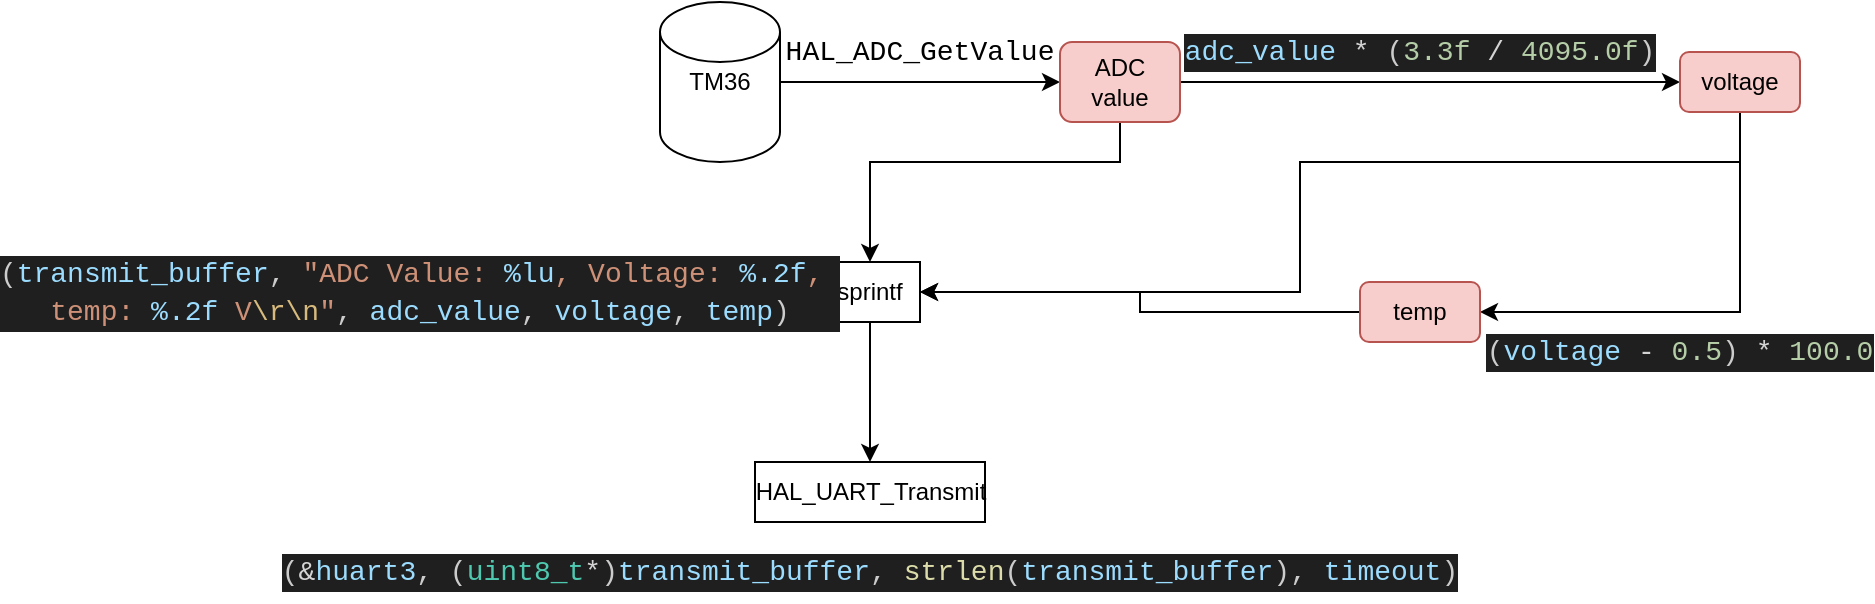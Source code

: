 <mxfile version="28.2.5">
  <diagram name="Page-1" id="hSHvdVfbZxq-006lwCOd">
    <mxGraphModel dx="2245" dy="794" grid="1" gridSize="10" guides="1" tooltips="1" connect="1" arrows="1" fold="1" page="1" pageScale="1" pageWidth="827" pageHeight="1169" math="0" shadow="0">
      <root>
        <mxCell id="0" />
        <mxCell id="1" parent="0" />
        <mxCell id="r0pP71fuE-R6v5kcMTjb-3" style="edgeStyle=orthogonalEdgeStyle;rounded=0;orthogonalLoop=1;jettySize=auto;html=1;" edge="1" parent="1" source="r0pP71fuE-R6v5kcMTjb-1" target="r0pP71fuE-R6v5kcMTjb-4">
          <mxGeometry relative="1" as="geometry">
            <mxPoint x="200" y="120" as="targetPoint" />
          </mxGeometry>
        </mxCell>
        <mxCell id="r0pP71fuE-R6v5kcMTjb-1" value="" style="shape=cylinder3;whiteSpace=wrap;html=1;boundedLbl=1;backgroundOutline=1;size=15;" vertex="1" parent="1">
          <mxGeometry x="80" y="80" width="60" height="80" as="geometry" />
        </mxCell>
        <mxCell id="r0pP71fuE-R6v5kcMTjb-2" value="TM36" style="text;html=1;align=center;verticalAlign=middle;whiteSpace=wrap;rounded=0;" vertex="1" parent="1">
          <mxGeometry x="80" y="105" width="60" height="30" as="geometry" />
        </mxCell>
        <mxCell id="r0pP71fuE-R6v5kcMTjb-8" style="edgeStyle=orthogonalEdgeStyle;rounded=0;orthogonalLoop=1;jettySize=auto;html=1;entryX=0;entryY=0.5;entryDx=0;entryDy=0;" edge="1" parent="1" source="r0pP71fuE-R6v5kcMTjb-4" target="r0pP71fuE-R6v5kcMTjb-7">
          <mxGeometry relative="1" as="geometry" />
        </mxCell>
        <mxCell id="r0pP71fuE-R6v5kcMTjb-14" style="edgeStyle=orthogonalEdgeStyle;rounded=0;orthogonalLoop=1;jettySize=auto;html=1;entryX=0.5;entryY=0;entryDx=0;entryDy=0;" edge="1" parent="1" source="r0pP71fuE-R6v5kcMTjb-4" target="r0pP71fuE-R6v5kcMTjb-13">
          <mxGeometry relative="1" as="geometry">
            <Array as="points">
              <mxPoint x="310" y="160" />
              <mxPoint x="185" y="160" />
            </Array>
          </mxGeometry>
        </mxCell>
        <mxCell id="r0pP71fuE-R6v5kcMTjb-4" value="ADC&lt;div&gt;value&lt;/div&gt;" style="rounded=1;whiteSpace=wrap;html=1;fillColor=#f8cecc;strokeColor=#b85450;" vertex="1" parent="1">
          <mxGeometry x="280" y="100" width="60" height="40" as="geometry" />
        </mxCell>
        <mxCell id="r0pP71fuE-R6v5kcMTjb-5" value="&lt;div style=&quot;font-family: Consolas, &amp;quot;Courier New&amp;quot;, monospace; font-size: 14px; line-height: 19px; white-space: pre;&quot;&gt;&lt;span style=&quot;background-color: rgb(255, 255, 255);&quot;&gt;&lt;font style=&quot;color: rgb(0, 0, 0);&quot;&gt;HAL_ADC_GetValue&lt;/font&gt;&lt;/span&gt;&lt;/div&gt;" style="text;html=1;align=center;verticalAlign=middle;whiteSpace=wrap;rounded=0;" vertex="1" parent="1">
          <mxGeometry x="180" y="90" width="60" height="30" as="geometry" />
        </mxCell>
        <mxCell id="r0pP71fuE-R6v5kcMTjb-11" style="edgeStyle=orthogonalEdgeStyle;rounded=0;orthogonalLoop=1;jettySize=auto;html=1;" edge="1" parent="1" source="r0pP71fuE-R6v5kcMTjb-7" target="r0pP71fuE-R6v5kcMTjb-10">
          <mxGeometry relative="1" as="geometry">
            <Array as="points">
              <mxPoint x="620" y="235" />
            </Array>
          </mxGeometry>
        </mxCell>
        <mxCell id="r0pP71fuE-R6v5kcMTjb-15" style="edgeStyle=orthogonalEdgeStyle;rounded=0;orthogonalLoop=1;jettySize=auto;html=1;entryX=1;entryY=0.5;entryDx=0;entryDy=0;" edge="1" parent="1" source="r0pP71fuE-R6v5kcMTjb-7" target="r0pP71fuE-R6v5kcMTjb-13">
          <mxGeometry relative="1" as="geometry">
            <Array as="points">
              <mxPoint x="620" y="160" />
              <mxPoint x="400" y="160" />
              <mxPoint x="400" y="225" />
            </Array>
          </mxGeometry>
        </mxCell>
        <mxCell id="r0pP71fuE-R6v5kcMTjb-7" value="voltage" style="rounded=1;whiteSpace=wrap;html=1;fillColor=#f8cecc;strokeColor=#b85450;" vertex="1" parent="1">
          <mxGeometry x="590" y="105" width="60" height="30" as="geometry" />
        </mxCell>
        <mxCell id="r0pP71fuE-R6v5kcMTjb-9" value="&lt;div style=&quot;color: rgb(204, 204, 204); background-color: rgb(31, 31, 31); font-family: Consolas, &amp;quot;Courier New&amp;quot;, monospace; font-size: 14px; line-height: 19px; white-space: pre;&quot;&gt;&lt;span style=&quot;color: rgb(156, 220, 254);&quot;&gt;adc_value&lt;/span&gt; &lt;span style=&quot;color: rgb(212, 212, 212);&quot;&gt;*&lt;/span&gt; (&lt;span style=&quot;color: rgb(181, 206, 168);&quot;&gt;3.3f&lt;/span&gt; &lt;span style=&quot;color: rgb(212, 212, 212);&quot;&gt;/&lt;/span&gt; &lt;span style=&quot;color: rgb(181, 206, 168);&quot;&gt;4095.0f&lt;/span&gt;)&lt;/div&gt;" style="text;html=1;align=center;verticalAlign=middle;whiteSpace=wrap;rounded=0;" vertex="1" parent="1">
          <mxGeometry x="430" y="90" width="60" height="30" as="geometry" />
        </mxCell>
        <mxCell id="r0pP71fuE-R6v5kcMTjb-16" style="edgeStyle=orthogonalEdgeStyle;rounded=0;orthogonalLoop=1;jettySize=auto;html=1;" edge="1" parent="1" source="r0pP71fuE-R6v5kcMTjb-10" target="r0pP71fuE-R6v5kcMTjb-13">
          <mxGeometry relative="1" as="geometry" />
        </mxCell>
        <mxCell id="r0pP71fuE-R6v5kcMTjb-10" value="temp" style="rounded=1;whiteSpace=wrap;html=1;fillColor=#f8cecc;strokeColor=#b85450;" vertex="1" parent="1">
          <mxGeometry x="430" y="220" width="60" height="30" as="geometry" />
        </mxCell>
        <mxCell id="r0pP71fuE-R6v5kcMTjb-12" value="&lt;div style=&quot;color: rgb(204, 204, 204); background-color: rgb(31, 31, 31); font-family: Consolas, &amp;quot;Courier New&amp;quot;, monospace; font-size: 14px; line-height: 19px; white-space: pre;&quot;&gt;(&lt;span style=&quot;color: #9cdcfe;&quot;&gt;voltage&lt;/span&gt; &lt;span style=&quot;color: #d4d4d4;&quot;&gt;-&lt;/span&gt; &lt;span style=&quot;color: #b5cea8;&quot;&gt;0.5&lt;/span&gt;) &lt;span style=&quot;color: #d4d4d4;&quot;&gt;*&lt;/span&gt; &lt;span style=&quot;color: #b5cea8;&quot;&gt;100.0&lt;/span&gt;&lt;/div&gt;" style="text;html=1;align=center;verticalAlign=middle;whiteSpace=wrap;rounded=0;" vertex="1" parent="1">
          <mxGeometry x="560" y="240" width="60" height="30" as="geometry" />
        </mxCell>
        <mxCell id="r0pP71fuE-R6v5kcMTjb-19" style="edgeStyle=orthogonalEdgeStyle;rounded=0;orthogonalLoop=1;jettySize=auto;html=1;" edge="1" parent="1" source="r0pP71fuE-R6v5kcMTjb-13" target="r0pP71fuE-R6v5kcMTjb-18">
          <mxGeometry relative="1" as="geometry" />
        </mxCell>
        <mxCell id="r0pP71fuE-R6v5kcMTjb-13" value="sprintf" style="rounded=0;whiteSpace=wrap;html=1;" vertex="1" parent="1">
          <mxGeometry x="160" y="210" width="50" height="30" as="geometry" />
        </mxCell>
        <mxCell id="r0pP71fuE-R6v5kcMTjb-17" value="&lt;div style=&quot;color: rgb(204, 204, 204); background-color: rgb(31, 31, 31); font-family: Consolas, &amp;quot;Courier New&amp;quot;, monospace; font-size: 14px; line-height: 19px; white-space: pre;&quot;&gt;(&lt;span style=&quot;color: rgb(156, 220, 254);&quot;&gt;transmit_buffer&lt;/span&gt;, &lt;span style=&quot;color: rgb(206, 145, 120);&quot;&gt;&quot;ADC Value: &lt;/span&gt;&lt;span style=&quot;color: rgb(156, 220, 254);&quot;&gt;%lu&lt;/span&gt;&lt;span style=&quot;color: rgb(206, 145, 120);&quot;&gt;, Voltage: &lt;/span&gt;&lt;span style=&quot;color: rgb(156, 220, 254);&quot;&gt;%.2f&lt;/span&gt;&lt;span style=&quot;color: rgb(206, 145, 120);&quot;&gt;, &lt;/span&gt;&lt;/div&gt;&lt;div style=&quot;color: rgb(204, 204, 204); background-color: rgb(31, 31, 31); font-family: Consolas, &amp;quot;Courier New&amp;quot;, monospace; font-size: 14px; line-height: 19px; white-space: pre;&quot;&gt;&lt;span style=&quot;color: rgb(206, 145, 120);&quot;&gt;temp: &lt;/span&gt;&lt;span style=&quot;color: rgb(156, 220, 254);&quot;&gt;%.2f&lt;/span&gt;&lt;span style=&quot;color: rgb(206, 145, 120);&quot;&gt; V&lt;/span&gt;&lt;span style=&quot;color: rgb(215, 186, 125);&quot;&gt;\r\n&lt;/span&gt;&lt;span style=&quot;color: rgb(206, 145, 120);&quot;&gt;&quot;&lt;/span&gt;, &lt;span style=&quot;color: rgb(156, 220, 254);&quot;&gt;adc_value&lt;/span&gt;, &lt;span style=&quot;color: rgb(156, 220, 254);&quot;&gt;voltage&lt;/span&gt;, &lt;span style=&quot;color: rgb(156, 220, 254);&quot;&gt;temp&lt;/span&gt;)&lt;/div&gt;" style="text;html=1;align=center;verticalAlign=middle;whiteSpace=wrap;rounded=0;" vertex="1" parent="1">
          <mxGeometry x="-60" y="215" width="40" height="20" as="geometry" />
        </mxCell>
        <mxCell id="r0pP71fuE-R6v5kcMTjb-18" value="HAL_UART_Transmit" style="rounded=0;whiteSpace=wrap;html=1;" vertex="1" parent="1">
          <mxGeometry x="127.5" y="310" width="115" height="30" as="geometry" />
        </mxCell>
        <mxCell id="r0pP71fuE-R6v5kcMTjb-20" value="&lt;div style=&quot;color: rgb(204, 204, 204); background-color: rgb(31, 31, 31); font-family: Consolas, &amp;quot;Courier New&amp;quot;, monospace; font-size: 14px; line-height: 19px; white-space: pre;&quot;&gt;(&lt;span style=&quot;color: #d4d4d4;&quot;&gt;&amp;amp;&lt;/span&gt;&lt;span style=&quot;color: #9cdcfe;&quot;&gt;huart3&lt;/span&gt;, (&lt;span style=&quot;color: #4ec9b0;&quot;&gt;uint8_t&lt;/span&gt;&lt;span style=&quot;color: #d4d4d4;&quot;&gt;*&lt;/span&gt;)&lt;span style=&quot;color: #9cdcfe;&quot;&gt;transmit_buffer&lt;/span&gt;, &lt;span style=&quot;color: #dcdcaa;&quot;&gt;strlen&lt;/span&gt;(&lt;span style=&quot;color: #9cdcfe;&quot;&gt;transmit_buffer&lt;/span&gt;), &lt;span style=&quot;color: #9cdcfe;&quot;&gt;timeout&lt;/span&gt;)&lt;/div&gt;" style="text;html=1;align=center;verticalAlign=middle;whiteSpace=wrap;rounded=0;" vertex="1" parent="1">
          <mxGeometry x="155" y="350" width="60" height="30" as="geometry" />
        </mxCell>
      </root>
    </mxGraphModel>
  </diagram>
</mxfile>
